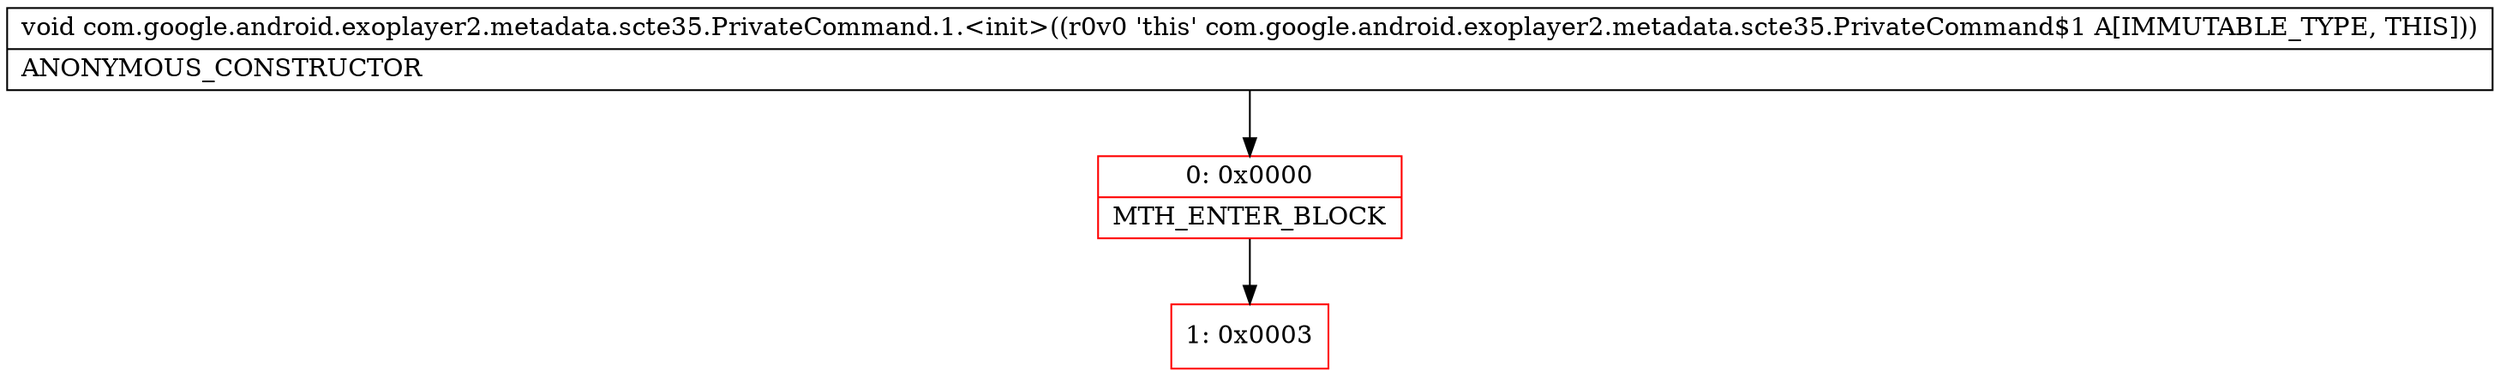 digraph "CFG forcom.google.android.exoplayer2.metadata.scte35.PrivateCommand.1.\<init\>()V" {
subgraph cluster_Region_1474976518 {
label = "R(0)";
node [shape=record,color=blue];
}
Node_0 [shape=record,color=red,label="{0\:\ 0x0000|MTH_ENTER_BLOCK\l}"];
Node_1 [shape=record,color=red,label="{1\:\ 0x0003}"];
MethodNode[shape=record,label="{void com.google.android.exoplayer2.metadata.scte35.PrivateCommand.1.\<init\>((r0v0 'this' com.google.android.exoplayer2.metadata.scte35.PrivateCommand$1 A[IMMUTABLE_TYPE, THIS]))  | ANONYMOUS_CONSTRUCTOR\l}"];
MethodNode -> Node_0;
Node_0 -> Node_1;
}

